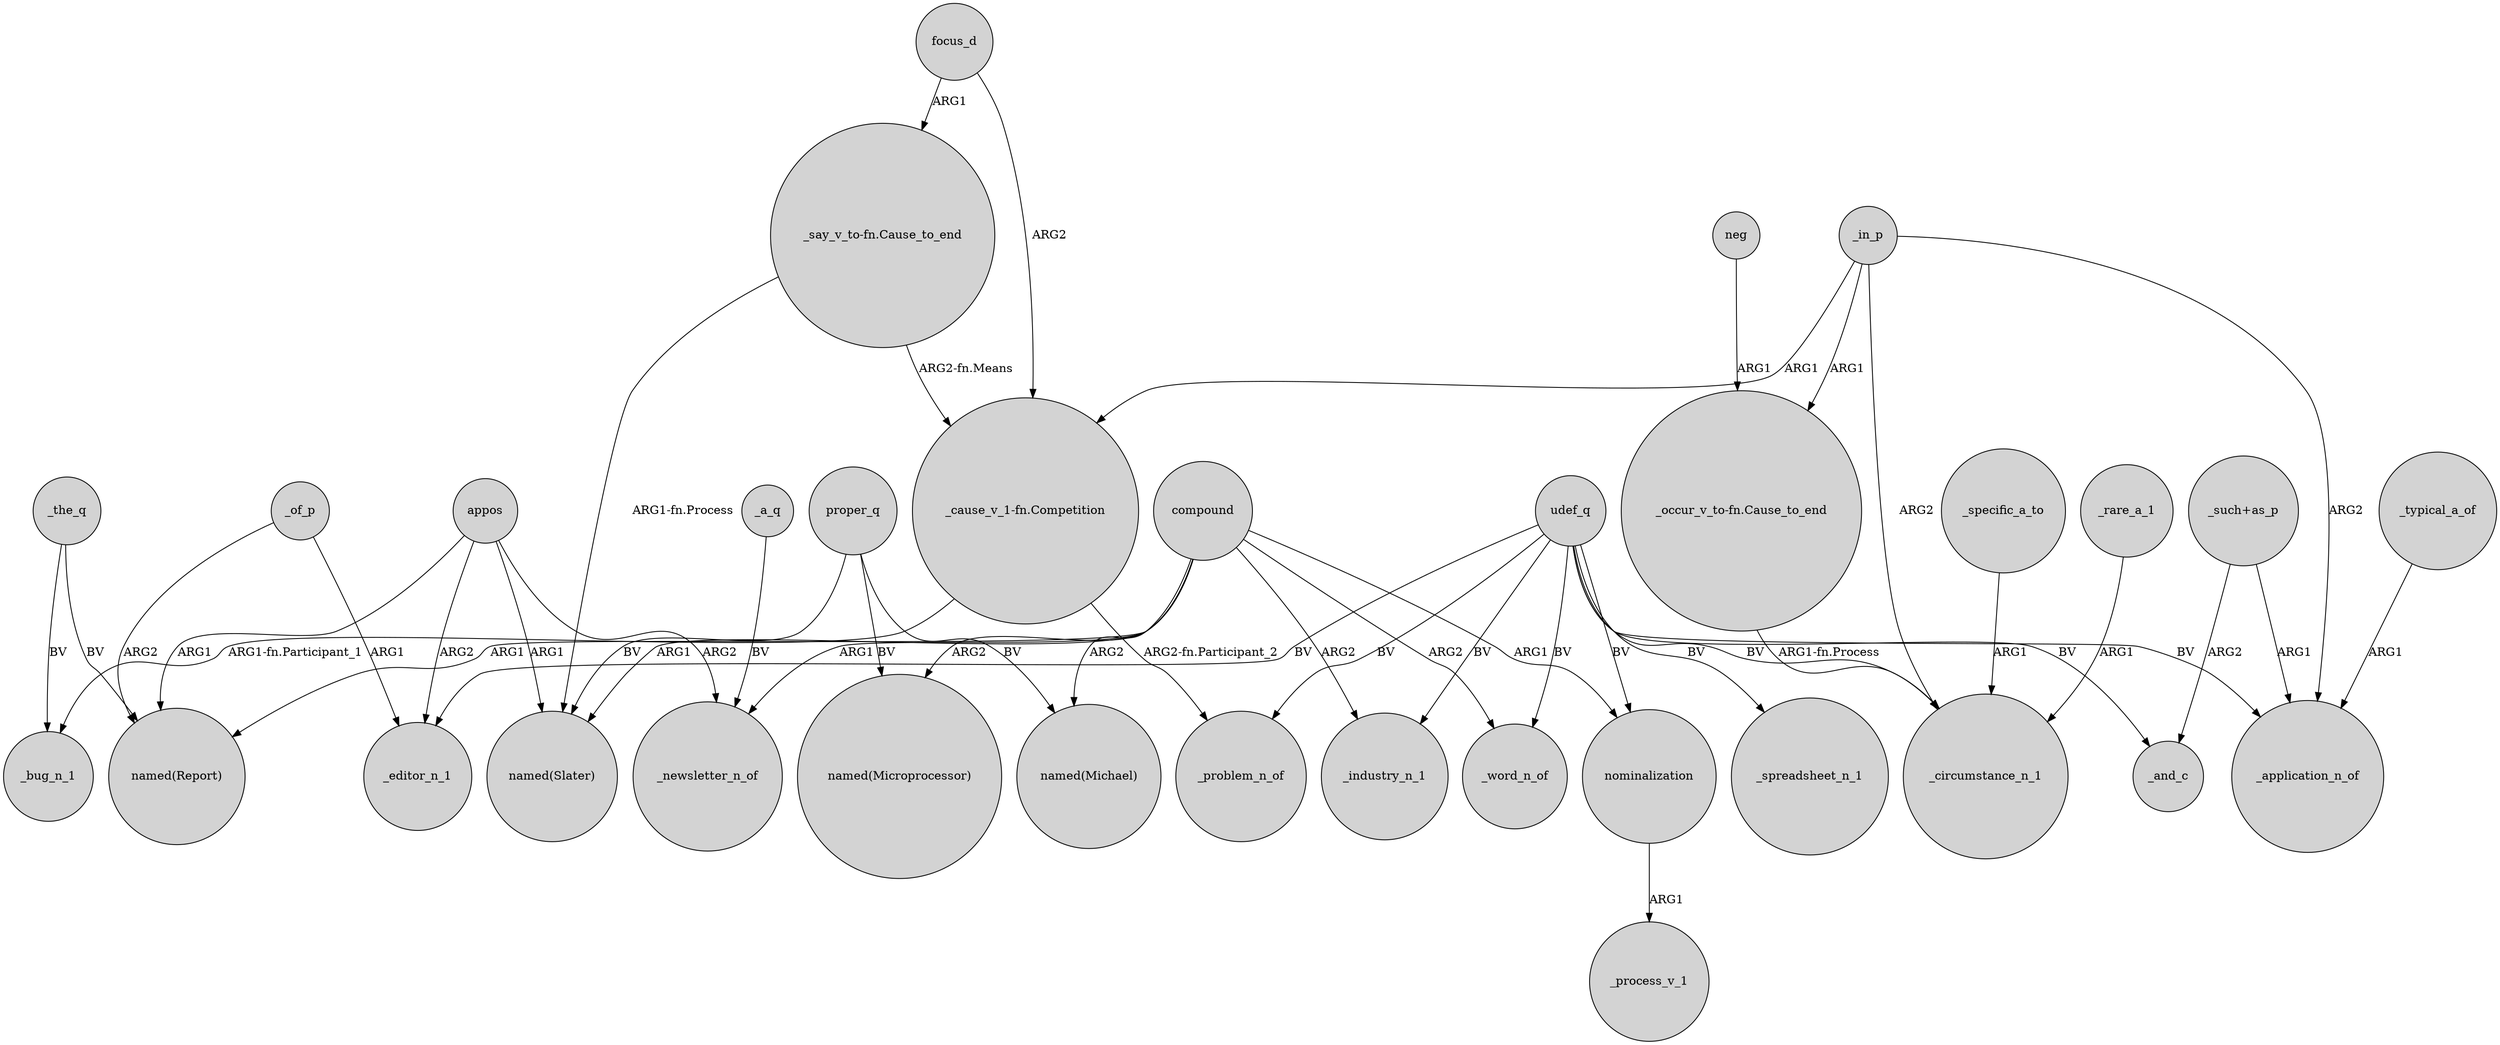 digraph {
	node [shape=circle style=filled]
	"_cause_v_1-fn.Competition" -> _bug_n_1 [label="ARG1-fn.Participant_1"]
	compound -> _newsletter_n_of [label=ARG1]
	_a_q -> _newsletter_n_of [label=BV]
	compound -> "named(Michael)" [label=ARG2]
	compound -> _industry_n_1 [label=ARG2]
	udef_q -> _problem_n_of [label=BV]
	_rare_a_1 -> _circumstance_n_1 [label=ARG1]
	focus_d -> "_say_v_to-fn.Cause_to_end" [label=ARG1]
	"_say_v_to-fn.Cause_to_end" -> "_cause_v_1-fn.Competition" [label="ARG2-fn.Means"]
	udef_q -> nominalization [label=BV]
	compound -> "named(Slater)" [label=ARG1]
	compound -> "named(Report)" [label=ARG1]
	"_such+as_p" -> _application_n_of [label=ARG1]
	"_such+as_p" -> _and_c [label=ARG2]
	udef_q -> _spreadsheet_n_1 [label=BV]
	udef_q -> _and_c [label=BV]
	_the_q -> "named(Report)" [label=BV]
	appos -> _editor_n_1 [label=ARG2]
	focus_d -> "_cause_v_1-fn.Competition" [label=ARG2]
	proper_q -> "named(Michael)" [label=BV]
	_in_p -> "_occur_v_to-fn.Cause_to_end" [label=ARG1]
	compound -> nominalization [label=ARG1]
	_typical_a_of -> _application_n_of [label=ARG1]
	udef_q -> _word_n_of [label=BV]
	compound -> "named(Microprocessor)" [label=ARG2]
	appos -> _newsletter_n_of [label=ARG2]
	"_cause_v_1-fn.Competition" -> _problem_n_of [label="ARG2-fn.Participant_2"]
	_in_p -> _circumstance_n_1 [label=ARG2]
	_the_q -> _bug_n_1 [label=BV]
	_of_p -> _editor_n_1 [label=ARG1]
	_specific_a_to -> _circumstance_n_1 [label=ARG1]
	compound -> _word_n_of [label=ARG2]
	appos -> "named(Report)" [label=ARG1]
	appos -> "named(Slater)" [label=ARG1]
	"_occur_v_to-fn.Cause_to_end" -> _circumstance_n_1 [label="ARG1-fn.Process"]
	_in_p -> _application_n_of [label=ARG2]
	udef_q -> _application_n_of [label=BV]
	udef_q -> _industry_n_1 [label=BV]
	nominalization -> _process_v_1 [label=ARG1]
	_of_p -> "named(Report)" [label=ARG2]
	udef_q -> _circumstance_n_1 [label=BV]
	neg -> "_occur_v_to-fn.Cause_to_end" [label=ARG1]
	proper_q -> "named(Microprocessor)" [label=BV]
	proper_q -> "named(Slater)" [label=BV]
	_in_p -> "_cause_v_1-fn.Competition" [label=ARG1]
	"_say_v_to-fn.Cause_to_end" -> "named(Slater)" [label="ARG1-fn.Process"]
	udef_q -> _editor_n_1 [label=BV]
}
